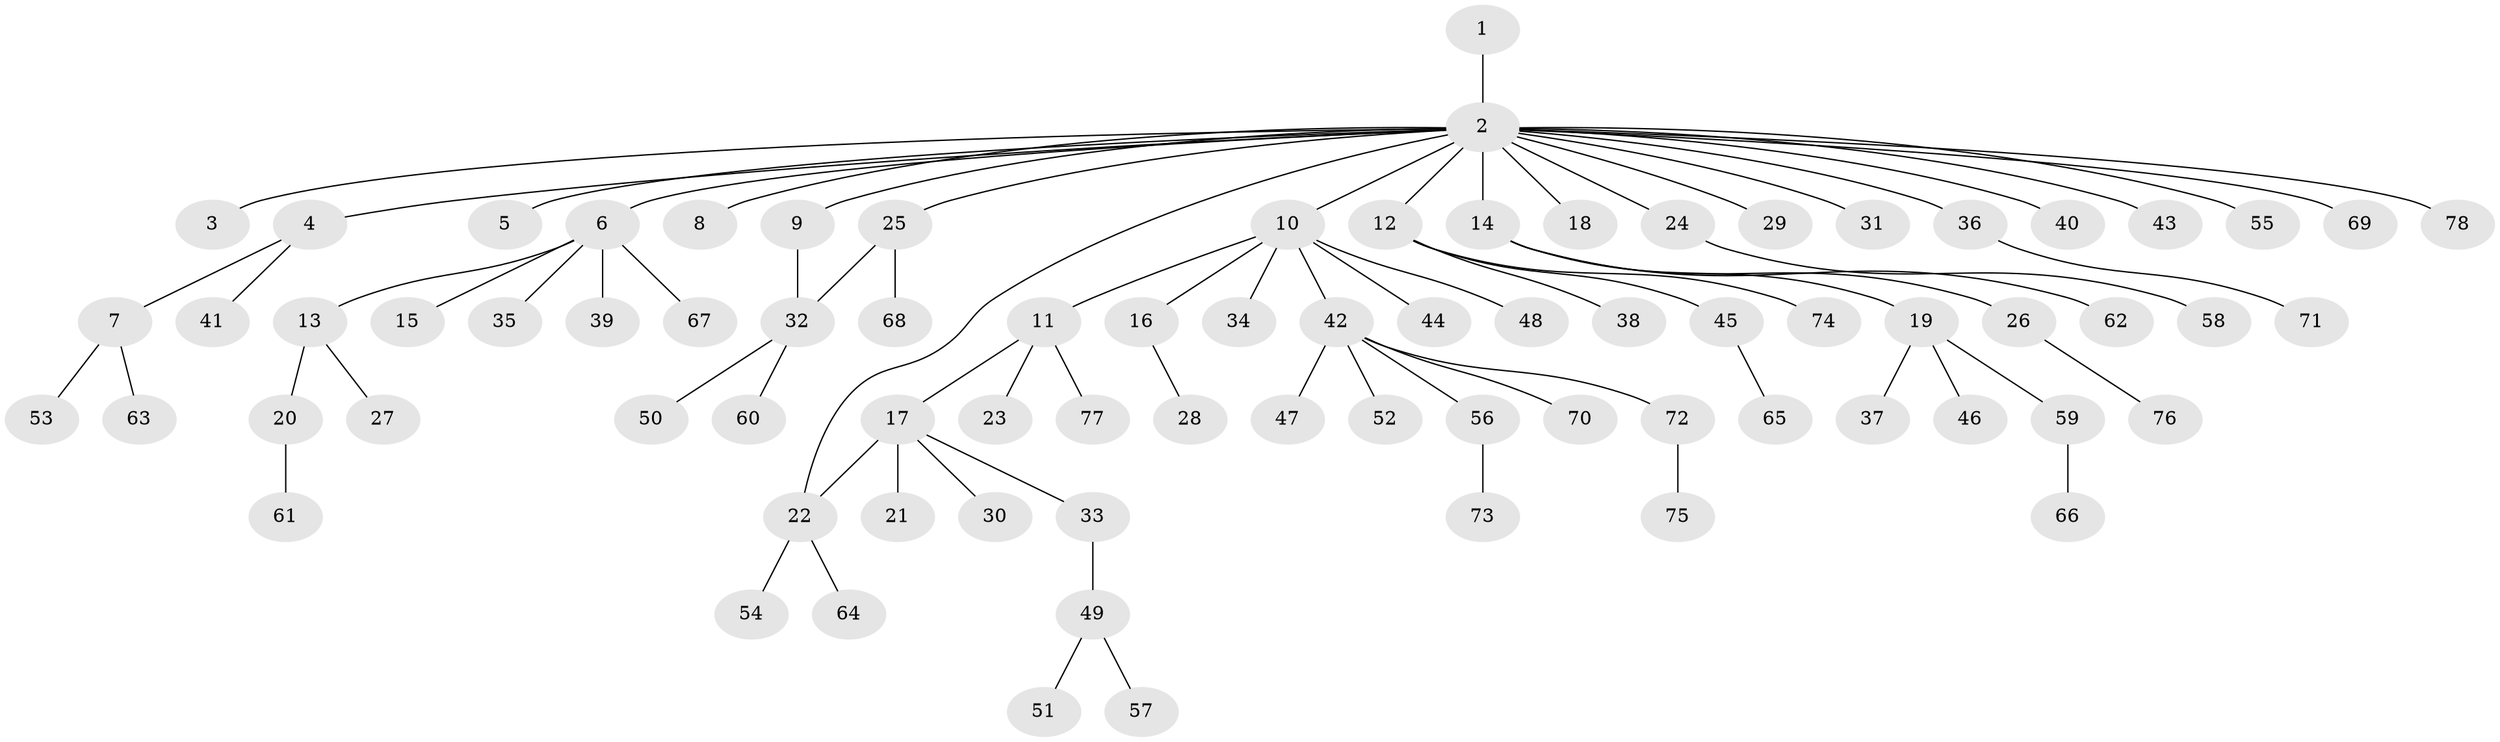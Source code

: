 // coarse degree distribution, {1: 0.7321428571428571, 24: 0.017857142857142856, 3: 0.10714285714285714, 5: 0.03571428571428571, 2: 0.07142857142857142, 9: 0.017857142857142856, 4: 0.017857142857142856}
// Generated by graph-tools (version 1.1) at 2025/41/03/06/25 10:41:49]
// undirected, 78 vertices, 79 edges
graph export_dot {
graph [start="1"]
  node [color=gray90,style=filled];
  1;
  2;
  3;
  4;
  5;
  6;
  7;
  8;
  9;
  10;
  11;
  12;
  13;
  14;
  15;
  16;
  17;
  18;
  19;
  20;
  21;
  22;
  23;
  24;
  25;
  26;
  27;
  28;
  29;
  30;
  31;
  32;
  33;
  34;
  35;
  36;
  37;
  38;
  39;
  40;
  41;
  42;
  43;
  44;
  45;
  46;
  47;
  48;
  49;
  50;
  51;
  52;
  53;
  54;
  55;
  56;
  57;
  58;
  59;
  60;
  61;
  62;
  63;
  64;
  65;
  66;
  67;
  68;
  69;
  70;
  71;
  72;
  73;
  74;
  75;
  76;
  77;
  78;
  1 -- 2;
  2 -- 3;
  2 -- 4;
  2 -- 5;
  2 -- 6;
  2 -- 8;
  2 -- 9;
  2 -- 10;
  2 -- 12;
  2 -- 14;
  2 -- 18;
  2 -- 22;
  2 -- 24;
  2 -- 25;
  2 -- 29;
  2 -- 31;
  2 -- 36;
  2 -- 40;
  2 -- 43;
  2 -- 55;
  2 -- 69;
  2 -- 78;
  4 -- 7;
  4 -- 41;
  6 -- 13;
  6 -- 15;
  6 -- 35;
  6 -- 39;
  6 -- 67;
  7 -- 53;
  7 -- 63;
  9 -- 32;
  10 -- 11;
  10 -- 16;
  10 -- 34;
  10 -- 42;
  10 -- 44;
  10 -- 48;
  11 -- 17;
  11 -- 23;
  11 -- 77;
  12 -- 38;
  12 -- 45;
  12 -- 74;
  13 -- 20;
  13 -- 27;
  14 -- 19;
  14 -- 26;
  14 -- 62;
  16 -- 28;
  17 -- 21;
  17 -- 22;
  17 -- 30;
  17 -- 33;
  19 -- 37;
  19 -- 46;
  19 -- 59;
  20 -- 61;
  22 -- 54;
  22 -- 64;
  24 -- 58;
  25 -- 32;
  25 -- 68;
  26 -- 76;
  32 -- 50;
  32 -- 60;
  33 -- 49;
  36 -- 71;
  42 -- 47;
  42 -- 52;
  42 -- 56;
  42 -- 70;
  42 -- 72;
  45 -- 65;
  49 -- 51;
  49 -- 57;
  56 -- 73;
  59 -- 66;
  72 -- 75;
}
